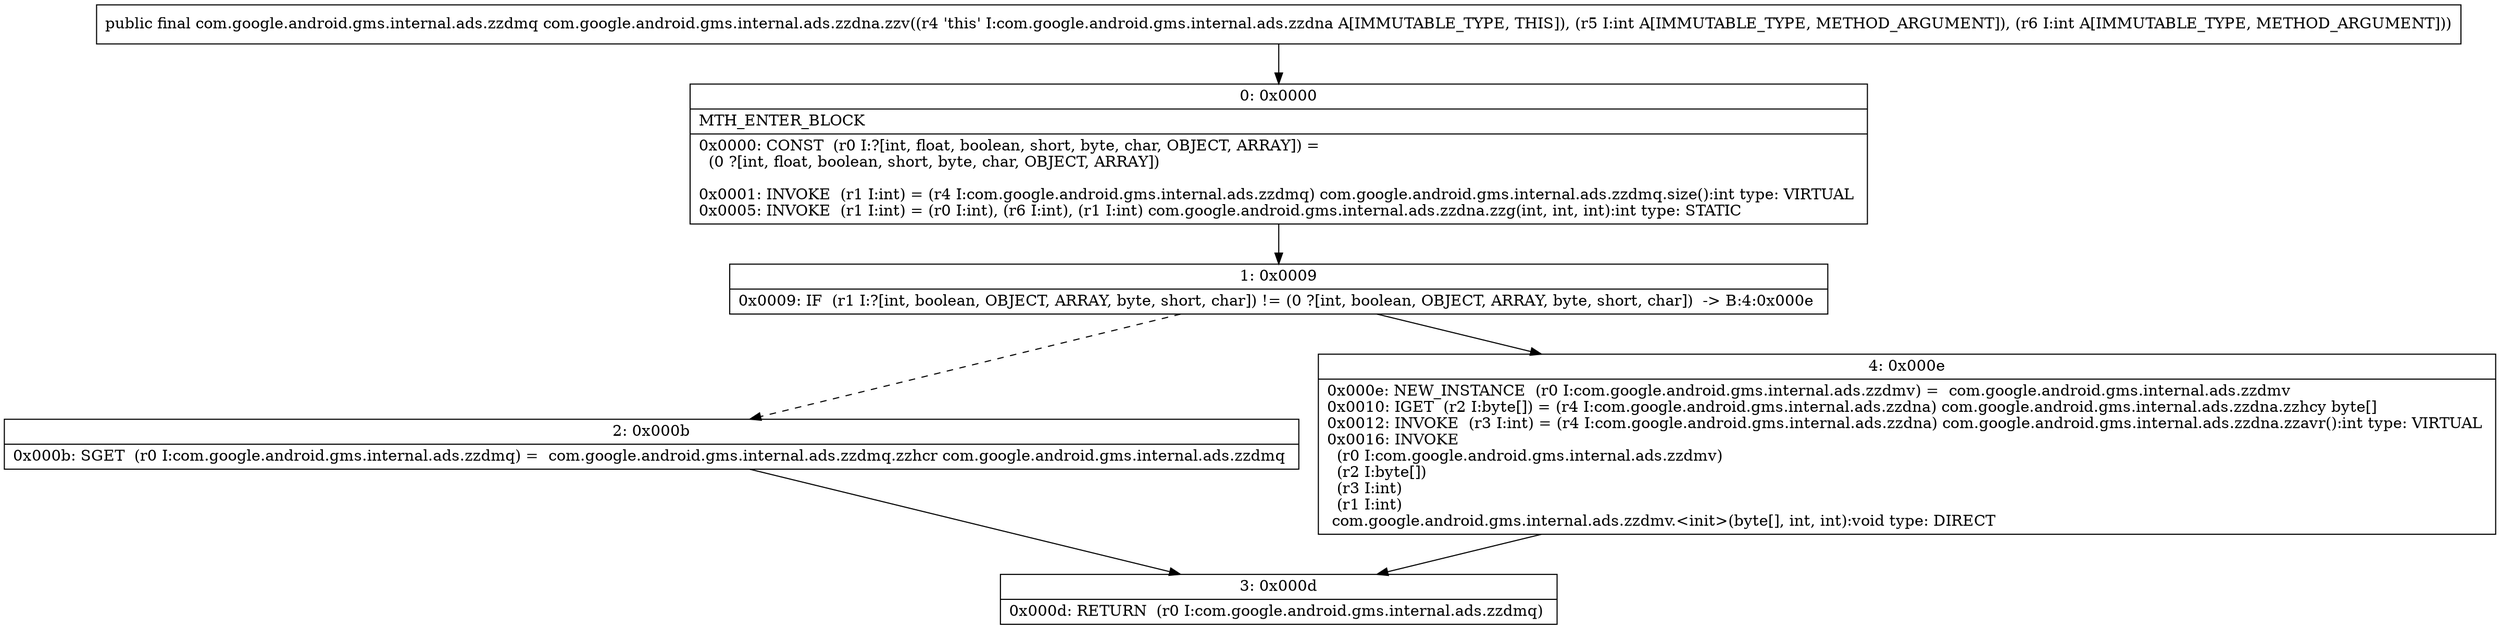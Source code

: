 digraph "CFG forcom.google.android.gms.internal.ads.zzdna.zzv(II)Lcom\/google\/android\/gms\/internal\/ads\/zzdmq;" {
Node_0 [shape=record,label="{0\:\ 0x0000|MTH_ENTER_BLOCK\l|0x0000: CONST  (r0 I:?[int, float, boolean, short, byte, char, OBJECT, ARRAY]) = \l  (0 ?[int, float, boolean, short, byte, char, OBJECT, ARRAY])\l \l0x0001: INVOKE  (r1 I:int) = (r4 I:com.google.android.gms.internal.ads.zzdmq) com.google.android.gms.internal.ads.zzdmq.size():int type: VIRTUAL \l0x0005: INVOKE  (r1 I:int) = (r0 I:int), (r6 I:int), (r1 I:int) com.google.android.gms.internal.ads.zzdna.zzg(int, int, int):int type: STATIC \l}"];
Node_1 [shape=record,label="{1\:\ 0x0009|0x0009: IF  (r1 I:?[int, boolean, OBJECT, ARRAY, byte, short, char]) != (0 ?[int, boolean, OBJECT, ARRAY, byte, short, char])  \-\> B:4:0x000e \l}"];
Node_2 [shape=record,label="{2\:\ 0x000b|0x000b: SGET  (r0 I:com.google.android.gms.internal.ads.zzdmq) =  com.google.android.gms.internal.ads.zzdmq.zzhcr com.google.android.gms.internal.ads.zzdmq \l}"];
Node_3 [shape=record,label="{3\:\ 0x000d|0x000d: RETURN  (r0 I:com.google.android.gms.internal.ads.zzdmq) \l}"];
Node_4 [shape=record,label="{4\:\ 0x000e|0x000e: NEW_INSTANCE  (r0 I:com.google.android.gms.internal.ads.zzdmv) =  com.google.android.gms.internal.ads.zzdmv \l0x0010: IGET  (r2 I:byte[]) = (r4 I:com.google.android.gms.internal.ads.zzdna) com.google.android.gms.internal.ads.zzdna.zzhcy byte[] \l0x0012: INVOKE  (r3 I:int) = (r4 I:com.google.android.gms.internal.ads.zzdna) com.google.android.gms.internal.ads.zzdna.zzavr():int type: VIRTUAL \l0x0016: INVOKE  \l  (r0 I:com.google.android.gms.internal.ads.zzdmv)\l  (r2 I:byte[])\l  (r3 I:int)\l  (r1 I:int)\l com.google.android.gms.internal.ads.zzdmv.\<init\>(byte[], int, int):void type: DIRECT \l}"];
MethodNode[shape=record,label="{public final com.google.android.gms.internal.ads.zzdmq com.google.android.gms.internal.ads.zzdna.zzv((r4 'this' I:com.google.android.gms.internal.ads.zzdna A[IMMUTABLE_TYPE, THIS]), (r5 I:int A[IMMUTABLE_TYPE, METHOD_ARGUMENT]), (r6 I:int A[IMMUTABLE_TYPE, METHOD_ARGUMENT])) }"];
MethodNode -> Node_0;
Node_0 -> Node_1;
Node_1 -> Node_2[style=dashed];
Node_1 -> Node_4;
Node_2 -> Node_3;
Node_4 -> Node_3;
}

